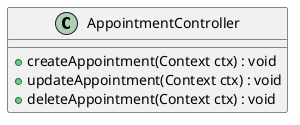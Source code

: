 @startuml
class AppointmentController {
    + createAppointment(Context ctx) : void
    + updateAppointment(Context ctx) : void
    + deleteAppointment(Context ctx) : void
}
@enduml